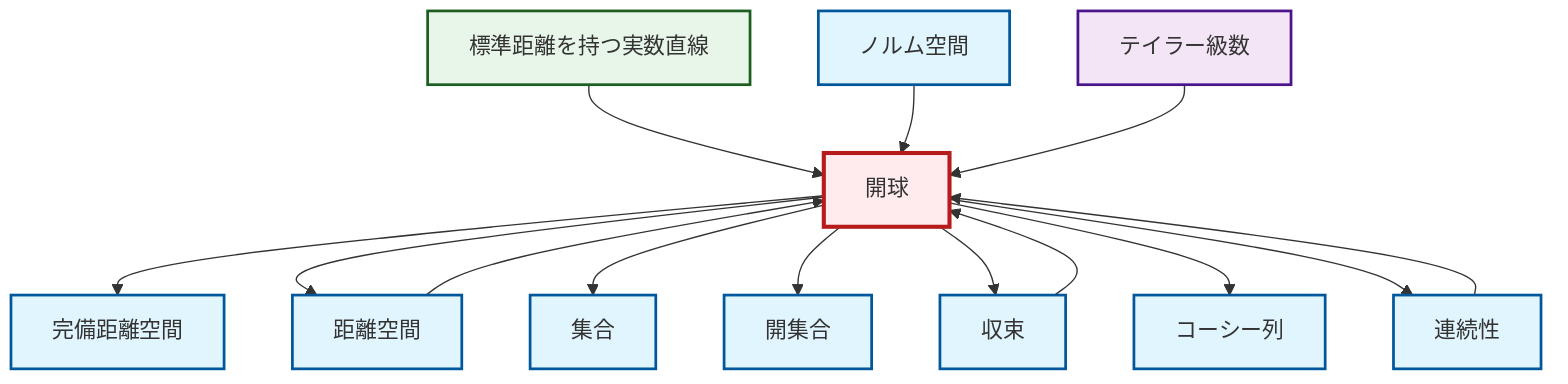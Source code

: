 graph TD
    classDef definition fill:#e1f5fe,stroke:#01579b,stroke-width:2px
    classDef theorem fill:#f3e5f5,stroke:#4a148c,stroke-width:2px
    classDef axiom fill:#fff3e0,stroke:#e65100,stroke-width:2px
    classDef example fill:#e8f5e9,stroke:#1b5e20,stroke-width:2px
    classDef current fill:#ffebee,stroke:#b71c1c,stroke-width:3px
    thm-taylor-series["テイラー級数"]:::theorem
    def-open-set["開集合"]:::definition
    ex-real-line-metric["標準距離を持つ実数直線"]:::example
    def-convergence["収束"]:::definition
    def-metric-space["距離空間"]:::definition
    def-complete-metric-space["完備距離空間"]:::definition
    def-continuity["連続性"]:::definition
    def-set["集合"]:::definition
    def-normed-vector-space["ノルム空間"]:::definition
    def-open-ball["開球"]:::definition
    def-cauchy-sequence["コーシー列"]:::definition
    def-convergence --> def-open-ball
    def-metric-space --> def-open-ball
    def-open-ball --> def-complete-metric-space
    ex-real-line-metric --> def-open-ball
    def-normed-vector-space --> def-open-ball
    def-open-ball --> def-metric-space
    def-open-ball --> def-set
    def-open-ball --> def-open-set
    thm-taylor-series --> def-open-ball
    def-open-ball --> def-convergence
    def-open-ball --> def-cauchy-sequence
    def-continuity --> def-open-ball
    def-open-ball --> def-continuity
    class def-open-ball current